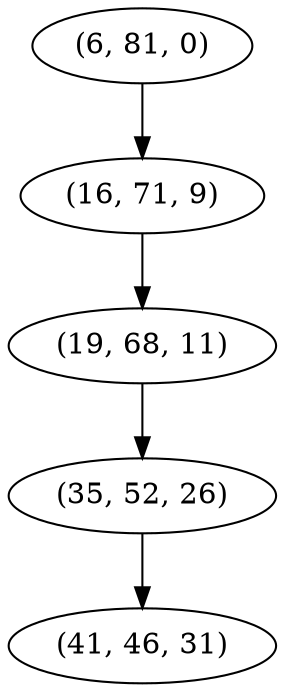 digraph tree {
    "(6, 81, 0)";
    "(16, 71, 9)";
    "(19, 68, 11)";
    "(35, 52, 26)";
    "(41, 46, 31)";
    "(6, 81, 0)" -> "(16, 71, 9)";
    "(16, 71, 9)" -> "(19, 68, 11)";
    "(19, 68, 11)" -> "(35, 52, 26)";
    "(35, 52, 26)" -> "(41, 46, 31)";
}
